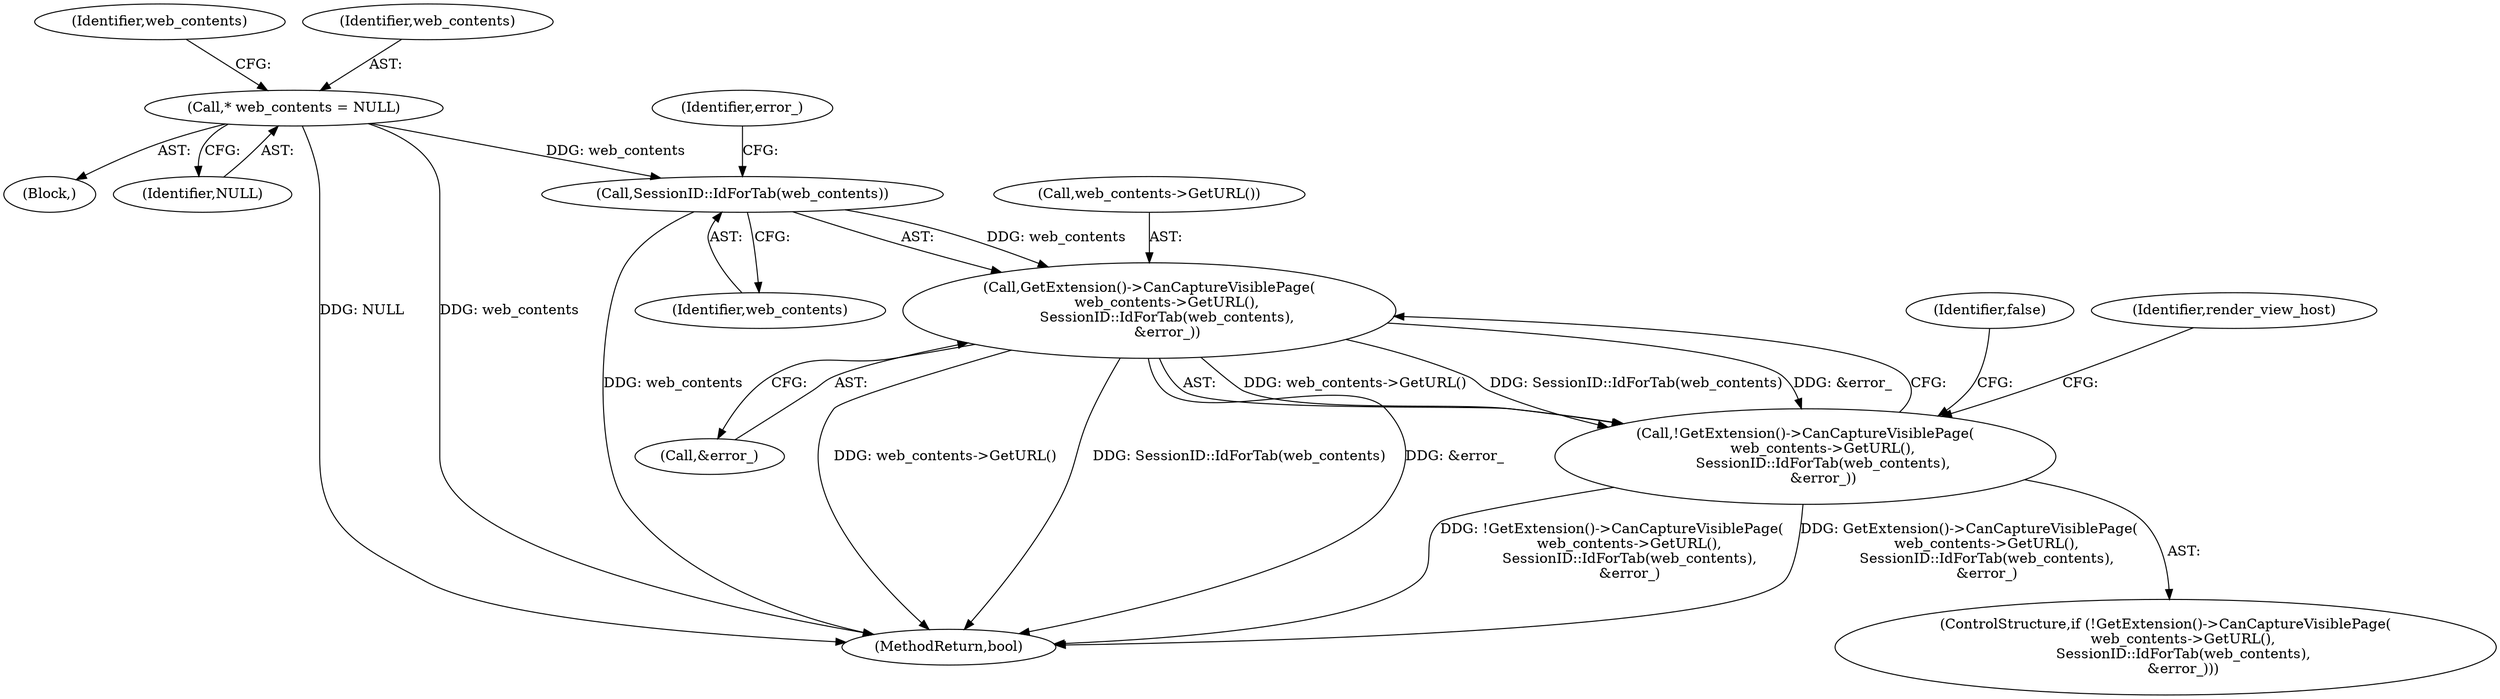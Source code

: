 digraph "1_Chrome_016da29386308754274675e65fdb73cf9d59dc2d@del" {
"1000189" [label="(Call,GetExtension()->CanCaptureVisiblePage(\n        web_contents->GetURL(),\n        SessionID::IdForTab(web_contents),\n        &error_))"];
"1000191" [label="(Call,SessionID::IdForTab(web_contents))"];
"1000118" [label="(Call,* web_contents = NULL)"];
"1000188" [label="(Call,!GetExtension()->CanCaptureVisiblePage(\n        web_contents->GetURL(),\n        SessionID::IdForTab(web_contents),\n        &error_))"];
"1000125" [label="(Identifier,web_contents)"];
"1000187" [label="(ControlStructure,if (!GetExtension()->CanCaptureVisiblePage(\n        web_contents->GetURL(),\n        SessionID::IdForTab(web_contents),\n        &error_)))"];
"1000197" [label="(Identifier,false)"];
"1000192" [label="(Identifier,web_contents)"];
"1000200" [label="(Identifier,render_view_host)"];
"1000188" [label="(Call,!GetExtension()->CanCaptureVisiblePage(\n        web_contents->GetURL(),\n        SessionID::IdForTab(web_contents),\n        &error_))"];
"1000193" [label="(Call,&error_)"];
"1000190" [label="(Call,web_contents->GetURL())"];
"1000191" [label="(Call,SessionID::IdForTab(web_contents))"];
"1000189" [label="(Call,GetExtension()->CanCaptureVisiblePage(\n        web_contents->GetURL(),\n        SessionID::IdForTab(web_contents),\n        &error_))"];
"1000103" [label="(Block,)"];
"1000119" [label="(Identifier,web_contents)"];
"1000120" [label="(Identifier,NULL)"];
"1000194" [label="(Identifier,error_)"];
"1000224" [label="(MethodReturn,bool)"];
"1000118" [label="(Call,* web_contents = NULL)"];
"1000189" -> "1000188"  [label="AST: "];
"1000189" -> "1000193"  [label="CFG: "];
"1000190" -> "1000189"  [label="AST: "];
"1000191" -> "1000189"  [label="AST: "];
"1000193" -> "1000189"  [label="AST: "];
"1000188" -> "1000189"  [label="CFG: "];
"1000189" -> "1000224"  [label="DDG: web_contents->GetURL()"];
"1000189" -> "1000224"  [label="DDG: SessionID::IdForTab(web_contents)"];
"1000189" -> "1000224"  [label="DDG: &error_"];
"1000189" -> "1000188"  [label="DDG: web_contents->GetURL()"];
"1000189" -> "1000188"  [label="DDG: SessionID::IdForTab(web_contents)"];
"1000189" -> "1000188"  [label="DDG: &error_"];
"1000191" -> "1000189"  [label="DDG: web_contents"];
"1000191" -> "1000192"  [label="CFG: "];
"1000192" -> "1000191"  [label="AST: "];
"1000194" -> "1000191"  [label="CFG: "];
"1000191" -> "1000224"  [label="DDG: web_contents"];
"1000118" -> "1000191"  [label="DDG: web_contents"];
"1000118" -> "1000103"  [label="AST: "];
"1000118" -> "1000120"  [label="CFG: "];
"1000119" -> "1000118"  [label="AST: "];
"1000120" -> "1000118"  [label="AST: "];
"1000125" -> "1000118"  [label="CFG: "];
"1000118" -> "1000224"  [label="DDG: NULL"];
"1000118" -> "1000224"  [label="DDG: web_contents"];
"1000188" -> "1000187"  [label="AST: "];
"1000197" -> "1000188"  [label="CFG: "];
"1000200" -> "1000188"  [label="CFG: "];
"1000188" -> "1000224"  [label="DDG: !GetExtension()->CanCaptureVisiblePage(\n        web_contents->GetURL(),\n        SessionID::IdForTab(web_contents),\n        &error_)"];
"1000188" -> "1000224"  [label="DDG: GetExtension()->CanCaptureVisiblePage(\n        web_contents->GetURL(),\n        SessionID::IdForTab(web_contents),\n        &error_)"];
}
